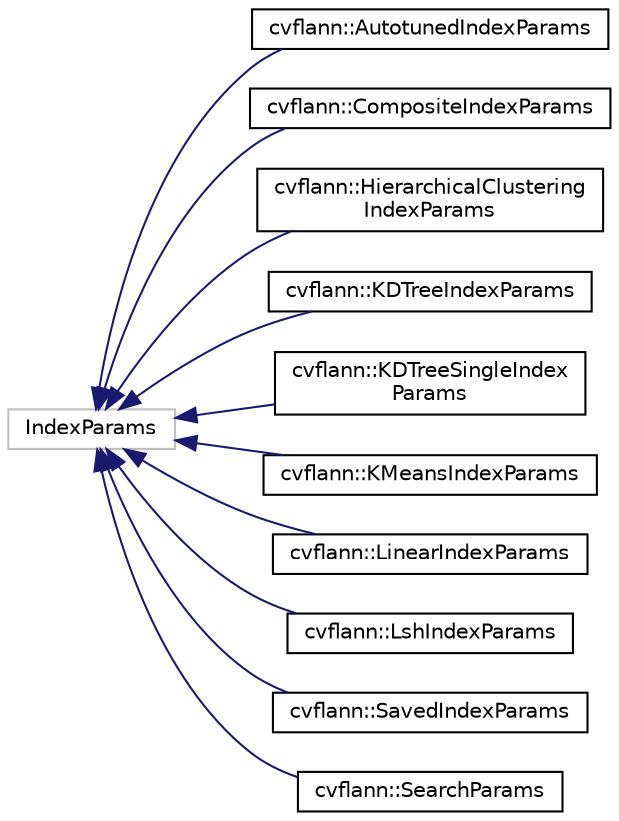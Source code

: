 digraph "Graphical Class Hierarchy"
{
 // LATEX_PDF_SIZE
  edge [fontname="Helvetica",fontsize="10",labelfontname="Helvetica",labelfontsize="10"];
  node [fontname="Helvetica",fontsize="10",shape=record];
  rankdir="LR";
  Node0 [label="IndexParams",height=0.2,width=0.4,color="grey75", fillcolor="white", style="filled",tooltip=" "];
  Node0 -> Node1 [dir="back",color="midnightblue",fontsize="10",style="solid",fontname="Helvetica"];
  Node1 [label="cvflann::AutotunedIndexParams",height=0.2,width=0.4,color="black", fillcolor="white", style="filled",URL="$structcvflann_1_1_autotuned_index_params.html",tooltip=" "];
  Node0 -> Node2 [dir="back",color="midnightblue",fontsize="10",style="solid",fontname="Helvetica"];
  Node2 [label="cvflann::CompositeIndexParams",height=0.2,width=0.4,color="black", fillcolor="white", style="filled",URL="$structcvflann_1_1_composite_index_params.html",tooltip=" "];
  Node0 -> Node3 [dir="back",color="midnightblue",fontsize="10",style="solid",fontname="Helvetica"];
  Node3 [label="cvflann::HierarchicalClustering\lIndexParams",height=0.2,width=0.4,color="black", fillcolor="white", style="filled",URL="$structcvflann_1_1_hierarchical_clustering_index_params.html",tooltip=" "];
  Node0 -> Node4 [dir="back",color="midnightblue",fontsize="10",style="solid",fontname="Helvetica"];
  Node4 [label="cvflann::KDTreeIndexParams",height=0.2,width=0.4,color="black", fillcolor="white", style="filled",URL="$structcvflann_1_1_k_d_tree_index_params.html",tooltip=" "];
  Node0 -> Node5 [dir="back",color="midnightblue",fontsize="10",style="solid",fontname="Helvetica"];
  Node5 [label="cvflann::KDTreeSingleIndex\lParams",height=0.2,width=0.4,color="black", fillcolor="white", style="filled",URL="$structcvflann_1_1_k_d_tree_single_index_params.html",tooltip=" "];
  Node0 -> Node6 [dir="back",color="midnightblue",fontsize="10",style="solid",fontname="Helvetica"];
  Node6 [label="cvflann::KMeansIndexParams",height=0.2,width=0.4,color="black", fillcolor="white", style="filled",URL="$structcvflann_1_1_k_means_index_params.html",tooltip=" "];
  Node0 -> Node7 [dir="back",color="midnightblue",fontsize="10",style="solid",fontname="Helvetica"];
  Node7 [label="cvflann::LinearIndexParams",height=0.2,width=0.4,color="black", fillcolor="white", style="filled",URL="$structcvflann_1_1_linear_index_params.html",tooltip=" "];
  Node0 -> Node8 [dir="back",color="midnightblue",fontsize="10",style="solid",fontname="Helvetica"];
  Node8 [label="cvflann::LshIndexParams",height=0.2,width=0.4,color="black", fillcolor="white", style="filled",URL="$structcvflann_1_1_lsh_index_params.html",tooltip=" "];
  Node0 -> Node9 [dir="back",color="midnightblue",fontsize="10",style="solid",fontname="Helvetica"];
  Node9 [label="cvflann::SavedIndexParams",height=0.2,width=0.4,color="black", fillcolor="white", style="filled",URL="$structcvflann_1_1_saved_index_params.html",tooltip=" "];
  Node0 -> Node10 [dir="back",color="midnightblue",fontsize="10",style="solid",fontname="Helvetica"];
  Node10 [label="cvflann::SearchParams",height=0.2,width=0.4,color="black", fillcolor="white", style="filled",URL="$structcvflann_1_1_search_params.html",tooltip=" "];
}

